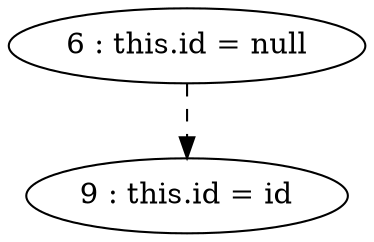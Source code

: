 digraph G {
"6 : this.id = null"
"6 : this.id = null" -> "9 : this.id = id" [style=dashed]
"9 : this.id = id"
}